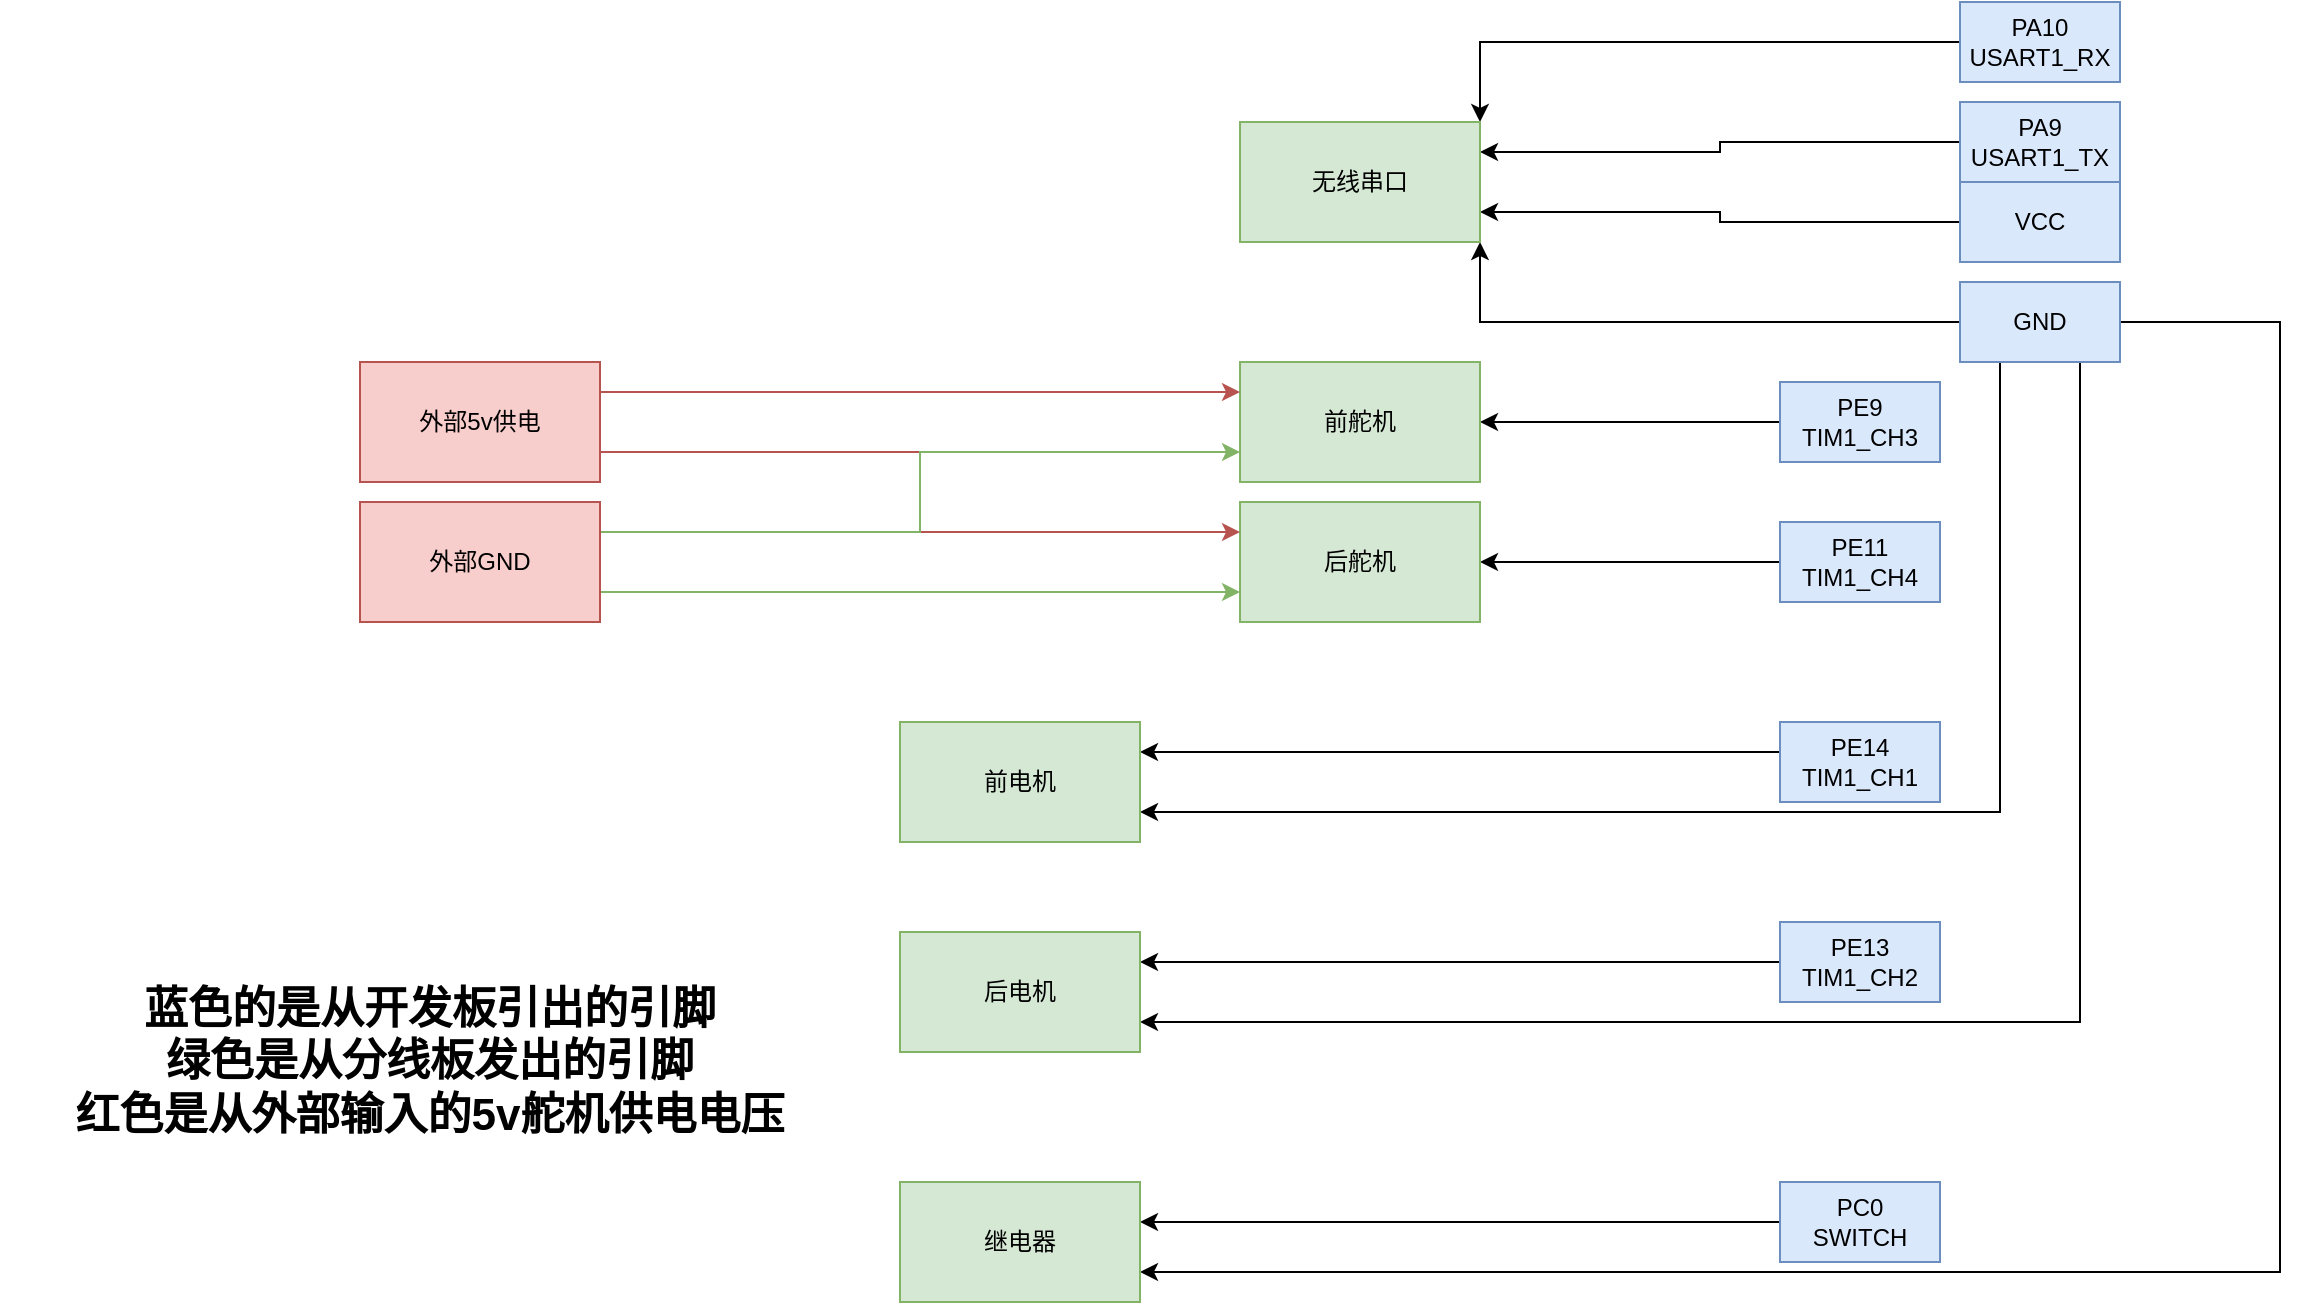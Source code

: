 <mxfile version="20.2.8" type="device"><diagram id="PTmt8CH9tQRduZJLa8S4" name="第 1 页"><mxGraphModel dx="2048" dy="754" grid="1" gridSize="10" guides="1" tooltips="1" connect="1" arrows="1" fold="1" page="1" pageScale="1" pageWidth="827" pageHeight="1169" math="0" shadow="0"><root><mxCell id="0"/><mxCell id="1" parent="0"/><mxCell id="7-LS7pnaE-Sr0GlDpTCK-1" style="edgeStyle=orthogonalEdgeStyle;rounded=0;orthogonalLoop=1;jettySize=auto;html=1;" edge="1" parent="1" source="6BYDsx9QFz-ZZFe23oh9-13" target="6BYDsx9QFz-ZZFe23oh9-23"><mxGeometry relative="1" as="geometry"><Array as="points"><mxPoint x="30" y="730"/><mxPoint x="30" y="730"/></Array></mxGeometry></mxCell><mxCell id="6BYDsx9QFz-ZZFe23oh9-13" value="PC0&lt;br&gt;SWITCH" style="rounded=0;whiteSpace=wrap;html=1;fillColor=#dae8fc;strokeColor=#6c8ebf;" parent="1" vertex="1"><mxGeometry x="120" y="710" width="80" height="40" as="geometry"/></mxCell><mxCell id="6BYDsx9QFz-ZZFe23oh9-38" style="edgeStyle=orthogonalEdgeStyle;rounded=0;orthogonalLoop=1;jettySize=auto;html=1;" parent="1" source="6BYDsx9QFz-ZZFe23oh9-14" target="6BYDsx9QFz-ZZFe23oh9-37" edge="1"><mxGeometry relative="1" as="geometry"/></mxCell><mxCell id="6BYDsx9QFz-ZZFe23oh9-14" value="PE11&lt;br&gt;TIM1_CH4" style="rounded=0;whiteSpace=wrap;html=1;fillColor=#dae8fc;strokeColor=#6c8ebf;" parent="1" vertex="1"><mxGeometry x="120" y="380" width="80" height="40" as="geometry"/></mxCell><mxCell id="6BYDsx9QFz-ZZFe23oh9-36" style="edgeStyle=orthogonalEdgeStyle;rounded=0;orthogonalLoop=1;jettySize=auto;html=1;" parent="1" source="6BYDsx9QFz-ZZFe23oh9-15" target="6BYDsx9QFz-ZZFe23oh9-35" edge="1"><mxGeometry relative="1" as="geometry"/></mxCell><mxCell id="6BYDsx9QFz-ZZFe23oh9-15" value="PE9&lt;br&gt;TIM1_CH3" style="rounded=0;whiteSpace=wrap;html=1;fillColor=#dae8fc;strokeColor=#6c8ebf;" parent="1" vertex="1"><mxGeometry x="120" y="310" width="80" height="40" as="geometry"/></mxCell><mxCell id="6BYDsx9QFz-ZZFe23oh9-48" style="edgeStyle=orthogonalEdgeStyle;rounded=0;orthogonalLoop=1;jettySize=auto;html=1;entryX=1;entryY=0.25;entryDx=0;entryDy=0;" parent="1" source="6BYDsx9QFz-ZZFe23oh9-16" target="6BYDsx9QFz-ZZFe23oh9-45" edge="1"><mxGeometry relative="1" as="geometry"/></mxCell><mxCell id="6BYDsx9QFz-ZZFe23oh9-16" value="PE13&lt;br&gt;TIM1_CH2" style="rounded=0;whiteSpace=wrap;html=1;fillColor=#dae8fc;strokeColor=#6c8ebf;" parent="1" vertex="1"><mxGeometry x="120" y="580" width="80" height="40" as="geometry"/></mxCell><mxCell id="6BYDsx9QFz-ZZFe23oh9-43" style="edgeStyle=orthogonalEdgeStyle;rounded=0;orthogonalLoop=1;jettySize=auto;html=1;entryX=1;entryY=0.25;entryDx=0;entryDy=0;" parent="1" source="6BYDsx9QFz-ZZFe23oh9-17" target="6BYDsx9QFz-ZZFe23oh9-39" edge="1"><mxGeometry relative="1" as="geometry"><Array as="points"><mxPoint x="10" y="495"/><mxPoint x="10" y="495"/></Array></mxGeometry></mxCell><mxCell id="6BYDsx9QFz-ZZFe23oh9-17" value="PE14&lt;br&gt;TIM1_CH1" style="rounded=0;whiteSpace=wrap;html=1;fillColor=#dae8fc;strokeColor=#6c8ebf;" parent="1" vertex="1"><mxGeometry x="120" y="480" width="80" height="40" as="geometry"/></mxCell><mxCell id="6BYDsx9QFz-ZZFe23oh9-41" style="edgeStyle=orthogonalEdgeStyle;rounded=0;orthogonalLoop=1;jettySize=auto;html=1;entryX=1;entryY=0.75;entryDx=0;entryDy=0;" parent="1" source="6BYDsx9QFz-ZZFe23oh9-18" target="6BYDsx9QFz-ZZFe23oh9-29" edge="1"><mxGeometry relative="1" as="geometry"/></mxCell><mxCell id="6BYDsx9QFz-ZZFe23oh9-18" value="VCC" style="rounded=0;whiteSpace=wrap;html=1;fillColor=#dae8fc;strokeColor=#6c8ebf;" parent="1" vertex="1"><mxGeometry x="210" y="210" width="80" height="40" as="geometry"/></mxCell><mxCell id="6BYDsx9QFz-ZZFe23oh9-27" style="edgeStyle=orthogonalEdgeStyle;rounded=0;orthogonalLoop=1;jettySize=auto;html=1;entryX=1;entryY=0.75;entryDx=0;entryDy=0;exitX=1;exitY=0.5;exitDx=0;exitDy=0;" parent="1" source="6BYDsx9QFz-ZZFe23oh9-19" target="6BYDsx9QFz-ZZFe23oh9-23" edge="1"><mxGeometry relative="1" as="geometry"><Array as="points"><mxPoint x="370" y="280"/><mxPoint x="370" y="755"/></Array></mxGeometry></mxCell><mxCell id="6BYDsx9QFz-ZZFe23oh9-42" style="edgeStyle=orthogonalEdgeStyle;rounded=0;orthogonalLoop=1;jettySize=auto;html=1;entryX=1;entryY=1;entryDx=0;entryDy=0;" parent="1" source="6BYDsx9QFz-ZZFe23oh9-19" target="6BYDsx9QFz-ZZFe23oh9-29" edge="1"><mxGeometry relative="1" as="geometry"/></mxCell><mxCell id="6BYDsx9QFz-ZZFe23oh9-44" style="edgeStyle=orthogonalEdgeStyle;rounded=0;orthogonalLoop=1;jettySize=auto;html=1;exitX=0.25;exitY=1;exitDx=0;exitDy=0;entryX=1;entryY=0.75;entryDx=0;entryDy=0;" parent="1" source="6BYDsx9QFz-ZZFe23oh9-19" target="6BYDsx9QFz-ZZFe23oh9-39" edge="1"><mxGeometry relative="1" as="geometry"/></mxCell><mxCell id="6BYDsx9QFz-ZZFe23oh9-46" style="edgeStyle=orthogonalEdgeStyle;rounded=0;orthogonalLoop=1;jettySize=auto;html=1;exitX=0.75;exitY=1;exitDx=0;exitDy=0;entryX=1;entryY=0.75;entryDx=0;entryDy=0;" parent="1" source="6BYDsx9QFz-ZZFe23oh9-19" target="6BYDsx9QFz-ZZFe23oh9-45" edge="1"><mxGeometry relative="1" as="geometry"/></mxCell><mxCell id="6BYDsx9QFz-ZZFe23oh9-19" value="GND" style="rounded=0;whiteSpace=wrap;html=1;fillColor=#dae8fc;strokeColor=#6c8ebf;" parent="1" vertex="1"><mxGeometry x="210" y="260" width="80" height="40" as="geometry"/></mxCell><mxCell id="6BYDsx9QFz-ZZFe23oh9-32" style="edgeStyle=orthogonalEdgeStyle;rounded=0;orthogonalLoop=1;jettySize=auto;html=1;entryX=1;entryY=0.25;entryDx=0;entryDy=0;" parent="1" source="6BYDsx9QFz-ZZFe23oh9-21" target="6BYDsx9QFz-ZZFe23oh9-29" edge="1"><mxGeometry relative="1" as="geometry"/></mxCell><mxCell id="6BYDsx9QFz-ZZFe23oh9-21" value="PA9&lt;br&gt;USART1_TX" style="rounded=0;whiteSpace=wrap;html=1;fillColor=#dae8fc;strokeColor=#6c8ebf;" parent="1" vertex="1"><mxGeometry x="210" y="170" width="80" height="40" as="geometry"/></mxCell><mxCell id="6BYDsx9QFz-ZZFe23oh9-31" style="edgeStyle=orthogonalEdgeStyle;rounded=0;orthogonalLoop=1;jettySize=auto;html=1;entryX=1;entryY=0;entryDx=0;entryDy=0;exitX=0;exitY=0.5;exitDx=0;exitDy=0;" parent="1" source="6BYDsx9QFz-ZZFe23oh9-22" target="6BYDsx9QFz-ZZFe23oh9-29" edge="1"><mxGeometry relative="1" as="geometry"><Array as="points"><mxPoint x="210" y="140"/></Array></mxGeometry></mxCell><mxCell id="6BYDsx9QFz-ZZFe23oh9-22" value="PA10&lt;br&gt;USART1_RX" style="rounded=0;whiteSpace=wrap;html=1;fillColor=#dae8fc;strokeColor=#6c8ebf;" parent="1" vertex="1"><mxGeometry x="210" y="120" width="80" height="40" as="geometry"/></mxCell><mxCell id="6BYDsx9QFz-ZZFe23oh9-23" value="继电器" style="whiteSpace=wrap;html=1;rounded=0;fillColor=#d5e8d4;strokeColor=#82b366;" parent="1" vertex="1"><mxGeometry x="-320" y="710" width="120" height="60" as="geometry"/></mxCell><mxCell id="6BYDsx9QFz-ZZFe23oh9-29" value="无线串口" style="rounded=0;whiteSpace=wrap;html=1;" parent="1" vertex="1"><mxGeometry x="-150" y="180" width="120" height="60" as="geometry"/></mxCell><mxCell id="6BYDsx9QFz-ZZFe23oh9-35" value="前舵机" style="rounded=0;whiteSpace=wrap;html=1;fillColor=#d5e8d4;strokeColor=#82b366;" parent="1" vertex="1"><mxGeometry x="-150" y="300" width="120" height="60" as="geometry"/></mxCell><mxCell id="6BYDsx9QFz-ZZFe23oh9-37" value="后舵机" style="rounded=0;whiteSpace=wrap;html=1;fillColor=#d5e8d4;strokeColor=#82b366;" parent="1" vertex="1"><mxGeometry x="-150" y="370" width="120" height="60" as="geometry"/></mxCell><mxCell id="6BYDsx9QFz-ZZFe23oh9-39" value="前电机" style="rounded=0;whiteSpace=wrap;html=1;fillColor=#d5e8d4;strokeColor=#82b366;" parent="1" vertex="1"><mxGeometry x="-320" y="480" width="120" height="60" as="geometry"/></mxCell><mxCell id="6BYDsx9QFz-ZZFe23oh9-45" value="后电机" style="rounded=0;whiteSpace=wrap;html=1;fillColor=#d5e8d4;strokeColor=#82b366;" parent="1" vertex="1"><mxGeometry x="-320" y="585" width="120" height="60" as="geometry"/></mxCell><mxCell id="6BYDsx9QFz-ZZFe23oh9-59" style="edgeStyle=orthogonalEdgeStyle;rounded=0;orthogonalLoop=1;jettySize=auto;html=1;exitX=1;exitY=0.25;exitDx=0;exitDy=0;entryX=0;entryY=0.25;entryDx=0;entryDy=0;fillColor=#f8cecc;strokeColor=#b85450;" parent="1" source="6BYDsx9QFz-ZZFe23oh9-52" target="6BYDsx9QFz-ZZFe23oh9-35" edge="1"><mxGeometry relative="1" as="geometry"/></mxCell><mxCell id="6BYDsx9QFz-ZZFe23oh9-64" style="edgeStyle=orthogonalEdgeStyle;rounded=0;orthogonalLoop=1;jettySize=auto;html=1;exitX=1;exitY=0.75;exitDx=0;exitDy=0;entryX=0;entryY=0.25;entryDx=0;entryDy=0;fillColor=#f8cecc;strokeColor=#b85450;" parent="1" source="6BYDsx9QFz-ZZFe23oh9-52" target="6BYDsx9QFz-ZZFe23oh9-37" edge="1"><mxGeometry relative="1" as="geometry"/></mxCell><mxCell id="6BYDsx9QFz-ZZFe23oh9-52" value="外部5v供电" style="rounded=0;whiteSpace=wrap;html=1;fillColor=#f8cecc;strokeColor=#b85450;" parent="1" vertex="1"><mxGeometry x="-590" y="300" width="120" height="60" as="geometry"/></mxCell><mxCell id="6BYDsx9QFz-ZZFe23oh9-65" style="edgeStyle=orthogonalEdgeStyle;rounded=0;orthogonalLoop=1;jettySize=auto;html=1;exitX=1;exitY=0.25;exitDx=0;exitDy=0;entryX=0;entryY=0.75;entryDx=0;entryDy=0;fillColor=#d5e8d4;strokeColor=#82b366;" parent="1" source="6BYDsx9QFz-ZZFe23oh9-56" target="6BYDsx9QFz-ZZFe23oh9-35" edge="1"><mxGeometry relative="1" as="geometry"/></mxCell><mxCell id="6BYDsx9QFz-ZZFe23oh9-66" style="edgeStyle=orthogonalEdgeStyle;rounded=0;orthogonalLoop=1;jettySize=auto;html=1;exitX=1;exitY=0.75;exitDx=0;exitDy=0;entryX=0;entryY=0.75;entryDx=0;entryDy=0;fillColor=#d5e8d4;strokeColor=#82b366;" parent="1" source="6BYDsx9QFz-ZZFe23oh9-56" target="6BYDsx9QFz-ZZFe23oh9-37" edge="1"><mxGeometry relative="1" as="geometry"/></mxCell><mxCell id="6BYDsx9QFz-ZZFe23oh9-56" value="外部GND" style="rounded=0;whiteSpace=wrap;html=1;fillColor=#f8cecc;strokeColor=#b85450;" parent="1" vertex="1"><mxGeometry x="-590" y="370" width="120" height="60" as="geometry"/></mxCell><mxCell id="6BYDsx9QFz-ZZFe23oh9-63" value="无线串口" style="rounded=0;whiteSpace=wrap;html=1;fillColor=#d5e8d4;strokeColor=#82b366;" parent="1" vertex="1"><mxGeometry x="-150" y="180" width="120" height="60" as="geometry"/></mxCell><mxCell id="6BYDsx9QFz-ZZFe23oh9-67" value="&lt;font size=&quot;1&quot;&gt;&lt;b style=&quot;font-size: 22px;&quot;&gt;蓝色的是从开发板引出的引脚&lt;br&gt;绿色是从分线板发出的引脚&lt;br&gt;红色是从外部输入的5v舵机供电电压&lt;br&gt;&lt;/b&gt;&lt;/font&gt;" style="text;html=1;strokeColor=none;fillColor=none;align=center;verticalAlign=middle;whiteSpace=wrap;rounded=0;" parent="1" vertex="1"><mxGeometry x="-770" y="570" width="430" height="160" as="geometry"/></mxCell></root></mxGraphModel></diagram></mxfile>